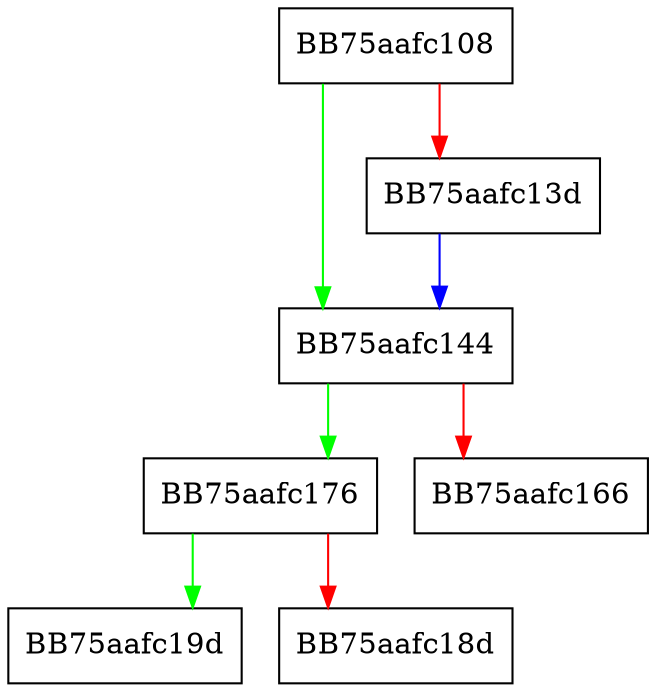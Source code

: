 digraph lua_pe_mmap_patch_worker {
  node [shape="box"];
  graph [splines=ortho];
  BB75aafc108 -> BB75aafc144 [color="green"];
  BB75aafc108 -> BB75aafc13d [color="red"];
  BB75aafc13d -> BB75aafc144 [color="blue"];
  BB75aafc144 -> BB75aafc176 [color="green"];
  BB75aafc144 -> BB75aafc166 [color="red"];
  BB75aafc176 -> BB75aafc19d [color="green"];
  BB75aafc176 -> BB75aafc18d [color="red"];
}